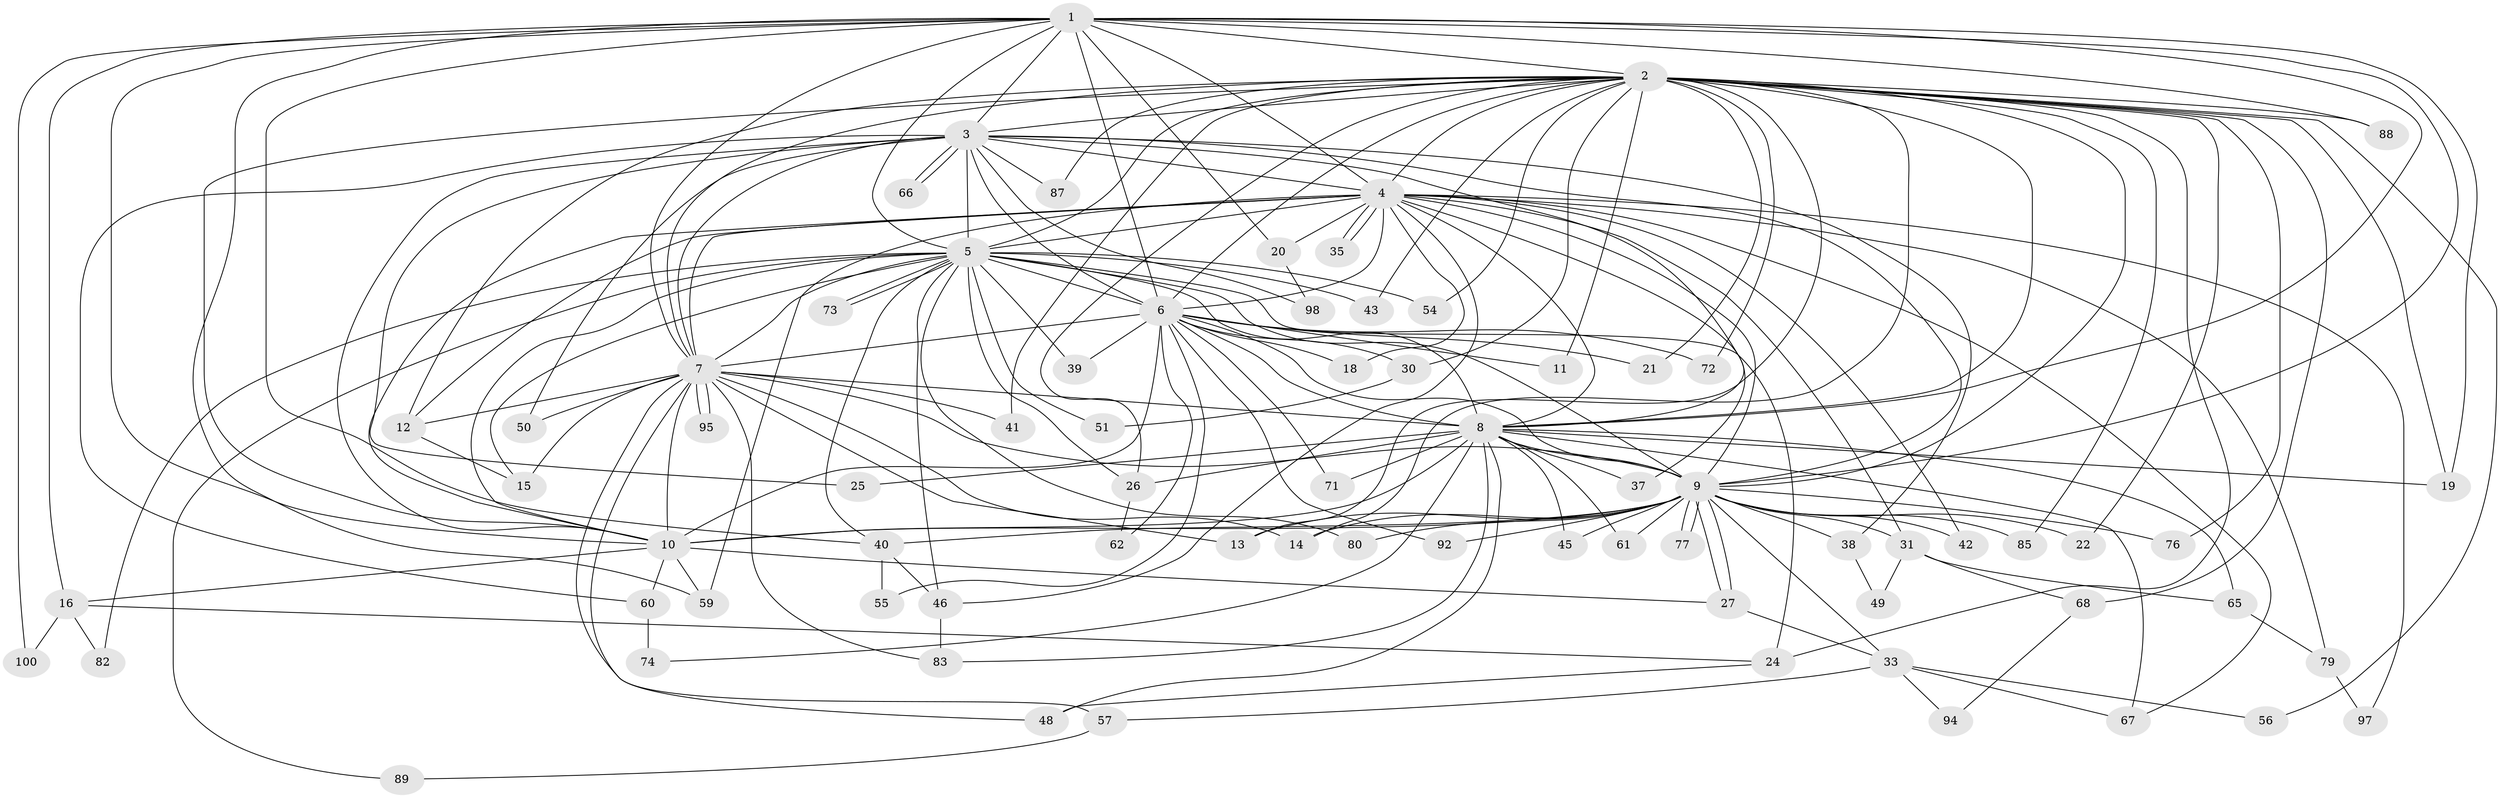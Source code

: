 // original degree distribution, {21: 0.02, 28: 0.01, 18: 0.01, 23: 0.01, 27: 0.01, 20: 0.01, 22: 0.01, 24: 0.01, 15: 0.01, 2: 0.58, 4: 0.07, 3: 0.2, 6: 0.02, 5: 0.03}
// Generated by graph-tools (version 1.1) at 2025/11/02/21/25 10:11:07]
// undirected, 74 vertices, 187 edges
graph export_dot {
graph [start="1"]
  node [color=gray90,style=filled];
  1 [super="+34"];
  2 [super="+44"];
  3 [super="+93"];
  4 [super="+70"];
  5 [super="+69"];
  6 [super="+17"];
  7 [super="+63"];
  8 [super="+96"];
  9 [super="+23"];
  10 [super="+81"];
  11;
  12 [super="+64"];
  13 [super="+47"];
  14 [super="+99"];
  15;
  16 [super="+53"];
  18;
  19 [super="+29"];
  20;
  21;
  22;
  24 [super="+36"];
  25 [super="+32"];
  26 [super="+28"];
  27 [super="+90"];
  30;
  31;
  33 [super="+91"];
  35;
  37;
  38;
  39;
  40 [super="+75"];
  41;
  42;
  43 [super="+78"];
  45;
  46 [super="+52"];
  48 [super="+58"];
  49;
  50;
  51;
  54;
  55;
  56;
  57;
  59 [super="+84"];
  60 [super="+86"];
  61;
  62;
  65;
  66;
  67;
  68;
  71;
  72;
  73;
  74;
  76;
  77;
  79;
  80;
  82;
  83;
  85;
  87;
  88;
  89;
  92;
  94;
  95;
  97;
  98;
  100;
  1 -- 2;
  1 -- 3;
  1 -- 4;
  1 -- 5;
  1 -- 6 [weight=2];
  1 -- 7;
  1 -- 8;
  1 -- 9 [weight=2];
  1 -- 10 [weight=2];
  1 -- 16;
  1 -- 20;
  1 -- 59;
  1 -- 88;
  1 -- 100;
  1 -- 40;
  1 -- 19;
  2 -- 3;
  2 -- 4;
  2 -- 5;
  2 -- 6;
  2 -- 7;
  2 -- 8;
  2 -- 9;
  2 -- 10 [weight=2];
  2 -- 11;
  2 -- 12;
  2 -- 13;
  2 -- 19;
  2 -- 21;
  2 -- 22;
  2 -- 24;
  2 -- 26;
  2 -- 30;
  2 -- 41;
  2 -- 43;
  2 -- 56;
  2 -- 68;
  2 -- 72;
  2 -- 76;
  2 -- 85;
  2 -- 87;
  2 -- 88;
  2 -- 54;
  2 -- 14;
  3 -- 4;
  3 -- 5 [weight=2];
  3 -- 6;
  3 -- 7;
  3 -- 8;
  3 -- 9;
  3 -- 10;
  3 -- 25;
  3 -- 38;
  3 -- 50;
  3 -- 60;
  3 -- 66;
  3 -- 66;
  3 -- 87;
  3 -- 98;
  4 -- 5 [weight=2];
  4 -- 6;
  4 -- 7;
  4 -- 8;
  4 -- 9;
  4 -- 10;
  4 -- 12;
  4 -- 18;
  4 -- 20;
  4 -- 31;
  4 -- 35;
  4 -- 35;
  4 -- 37;
  4 -- 42;
  4 -- 46;
  4 -- 67;
  4 -- 79;
  4 -- 97;
  4 -- 59;
  5 -- 6 [weight=2];
  5 -- 7;
  5 -- 8;
  5 -- 9;
  5 -- 10;
  5 -- 15;
  5 -- 24 [weight=2];
  5 -- 39;
  5 -- 40;
  5 -- 43;
  5 -- 46;
  5 -- 51;
  5 -- 54;
  5 -- 73;
  5 -- 73;
  5 -- 80;
  5 -- 82;
  5 -- 89;
  5 -- 26;
  6 -- 7;
  6 -- 8;
  6 -- 9;
  6 -- 10;
  6 -- 11;
  6 -- 18;
  6 -- 21;
  6 -- 30;
  6 -- 39;
  6 -- 55;
  6 -- 62;
  6 -- 71;
  6 -- 72;
  6 -- 92;
  7 -- 8;
  7 -- 9;
  7 -- 10;
  7 -- 13;
  7 -- 14;
  7 -- 41;
  7 -- 50;
  7 -- 57;
  7 -- 83;
  7 -- 95;
  7 -- 95;
  7 -- 12;
  7 -- 15;
  7 -- 48;
  8 -- 9;
  8 -- 10;
  8 -- 19;
  8 -- 25 [weight=2];
  8 -- 26;
  8 -- 37;
  8 -- 45;
  8 -- 48;
  8 -- 61;
  8 -- 65;
  8 -- 67;
  8 -- 71;
  8 -- 74;
  8 -- 83;
  9 -- 10;
  9 -- 14;
  9 -- 22;
  9 -- 27;
  9 -- 27;
  9 -- 31;
  9 -- 38;
  9 -- 42;
  9 -- 45;
  9 -- 61;
  9 -- 77;
  9 -- 77;
  9 -- 85;
  9 -- 92;
  9 -- 80;
  9 -- 33;
  9 -- 40;
  9 -- 76;
  9 -- 13;
  10 -- 16;
  10 -- 59;
  10 -- 60;
  10 -- 27;
  12 -- 15;
  16 -- 24;
  16 -- 82;
  16 -- 100;
  20 -- 98;
  24 -- 48;
  26 -- 62;
  27 -- 33;
  30 -- 51;
  31 -- 49;
  31 -- 65;
  31 -- 68;
  33 -- 56;
  33 -- 57;
  33 -- 94;
  33 -- 67;
  38 -- 49;
  40 -- 55;
  40 -- 46;
  46 -- 83;
  57 -- 89;
  60 -- 74 [weight=2];
  65 -- 79;
  68 -- 94;
  79 -- 97;
}
